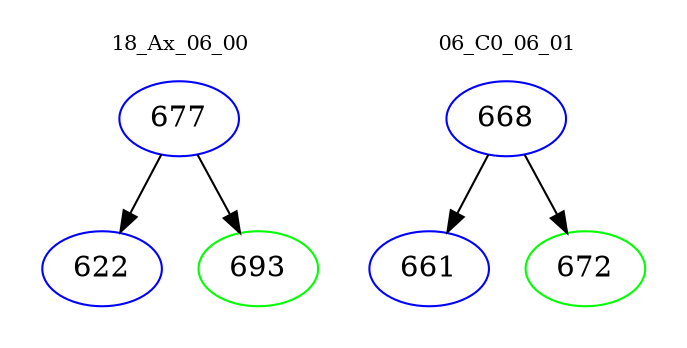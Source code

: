 digraph{
subgraph cluster_0 {
color = white
label = "18_Ax_06_00";
fontsize=10;
T0_677 [label="677", color="blue"]
T0_677 -> T0_622 [color="black"]
T0_622 [label="622", color="blue"]
T0_677 -> T0_693 [color="black"]
T0_693 [label="693", color="green"]
}
subgraph cluster_1 {
color = white
label = "06_C0_06_01";
fontsize=10;
T1_668 [label="668", color="blue"]
T1_668 -> T1_661 [color="black"]
T1_661 [label="661", color="blue"]
T1_668 -> T1_672 [color="black"]
T1_672 [label="672", color="green"]
}
}
